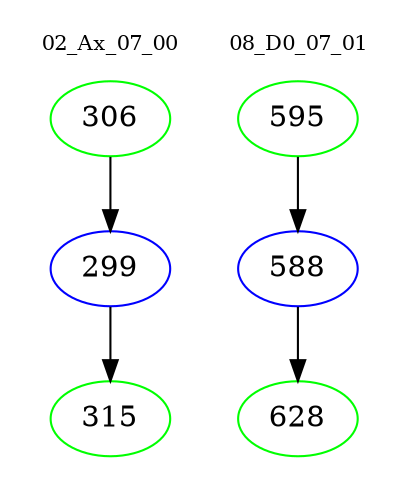 digraph{
subgraph cluster_0 {
color = white
label = "02_Ax_07_00";
fontsize=10;
T0_306 [label="306", color="green"]
T0_306 -> T0_299 [color="black"]
T0_299 [label="299", color="blue"]
T0_299 -> T0_315 [color="black"]
T0_315 [label="315", color="green"]
}
subgraph cluster_1 {
color = white
label = "08_D0_07_01";
fontsize=10;
T1_595 [label="595", color="green"]
T1_595 -> T1_588 [color="black"]
T1_588 [label="588", color="blue"]
T1_588 -> T1_628 [color="black"]
T1_628 [label="628", color="green"]
}
}
